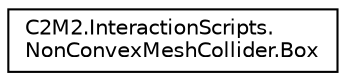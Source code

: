 digraph "Graphical Class Hierarchy"
{
 // LATEX_PDF_SIZE
  edge [fontname="Helvetica",fontsize="10",labelfontname="Helvetica",labelfontsize="10"];
  node [fontname="Helvetica",fontsize="10",shape=record];
  rankdir="LR";
  Node0 [label="C2M2.InteractionScripts.\lNonConvexMeshCollider.Box",height=0.2,width=0.4,color="black", fillcolor="white", style="filled",URL="$de/dc5/class_c2_m2_1_1_interaction_scripts_1_1_non_convex_mesh_collider_1_1_box.html",tooltip=" "];
}
